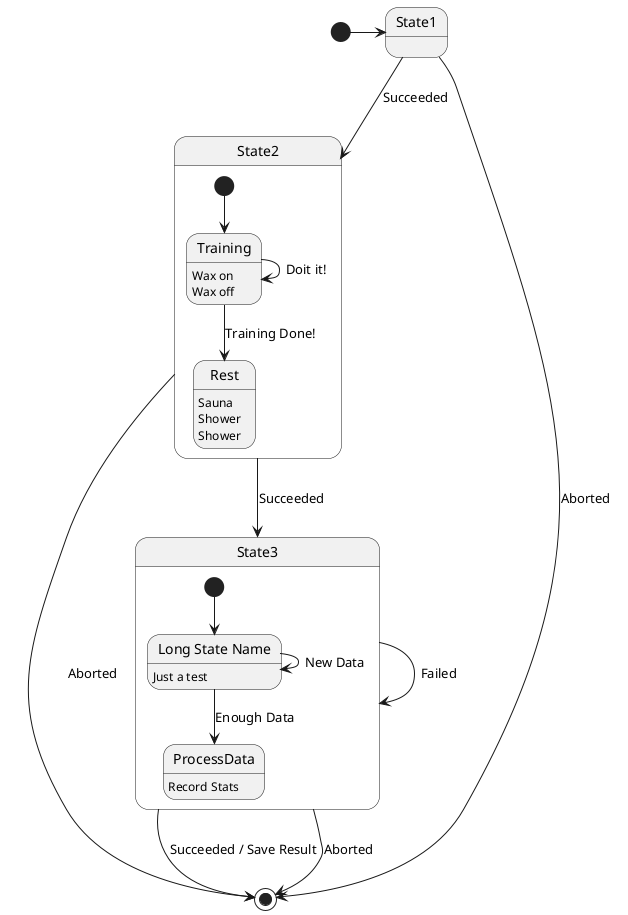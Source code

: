 @startuml

  [*] -> State1

  state State2 {
    state "Training" as long0
    long0 : Wax on
    long0 : Wax off
    [*] --> long0
    long0 --> long0 : Doit it!
    long0 --> Rest : Training Done!
    Rest : Sauna
    Rest : Shower
    Rest : Shower
  }

  State1 --> State2 : Succeeded

  State1 --> [*] : Aborted
  State2 --> State3 : Succeeded
  State2 --> [*] : Aborted
  state State3 {
    state "Long State Name" as long1
    long1 : Just a test
    [*] --> long1
    long1 --> long1 : New Data
    long1 --> ProcessData : Enough Data
    ProcessData : Record Stats
  }

  State3 --> State3 : Failed
  State3 --> [*] : Succeeded / Save Result
  State3 --> [*] : Aborted

@enduml
